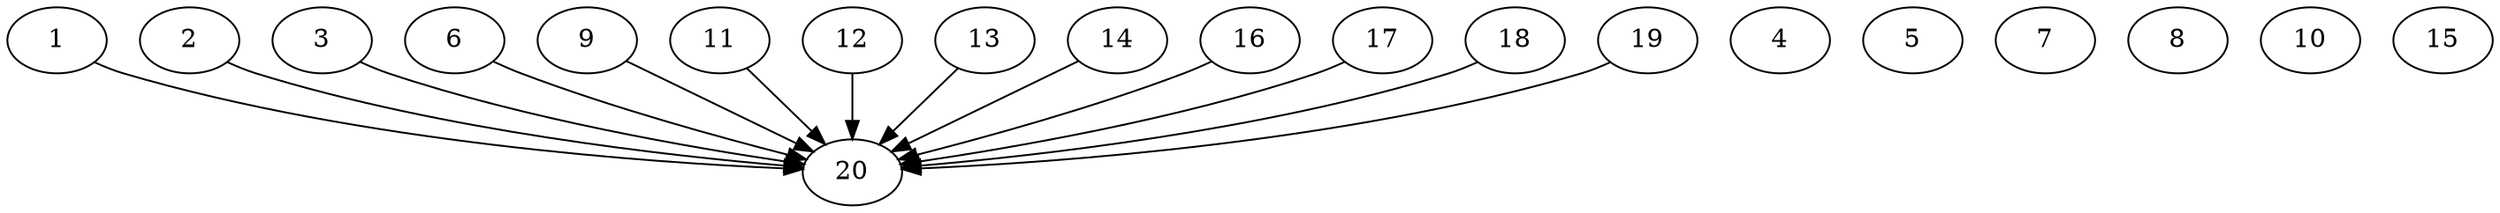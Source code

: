 // DAG automatically generated by daggen at Thu Oct  3 13:58:43 2019
// ./daggen --dot -n 20 --ccr 0.5 --fat 0.9 --regular 0.5 --density 0.9 --mindata 5242880 --maxdata 52428800 
digraph G {
  1 [size="89251840", alpha="0.07", expect_size="44625920"] 
  1 -> 20 [size ="44625920"]
  2 [size="47640576", alpha="0.11", expect_size="23820288"] 
  2 -> 20 [size ="23820288"]
  3 [size="85291008", alpha="0.12", expect_size="42645504"] 
  3 -> 20 [size ="42645504"]
  4 [size="74000384", alpha="0.13", expect_size="37000192"] 
  5 [size="82362368", alpha="0.01", expect_size="41181184"] 
  6 [size="21952512", alpha="0.04", expect_size="10976256"] 
  6 -> 20 [size ="10976256"]
  7 [size="47718400", alpha="0.01", expect_size="23859200"] 
  8 [size="46376960", alpha="0.09", expect_size="23188480"] 
  9 [size="47009792", alpha="0.19", expect_size="23504896"] 
  9 -> 20 [size ="23504896"]
  10 [size="95696896", alpha="0.17", expect_size="47848448"] 
  11 [size="41150464", alpha="0.05", expect_size="20575232"] 
  11 -> 20 [size ="20575232"]
  12 [size="73598976", alpha="0.18", expect_size="36799488"] 
  12 -> 20 [size ="36799488"]
  13 [size="28887040", alpha="0.18", expect_size="14443520"] 
  13 -> 20 [size ="14443520"]
  14 [size="85250048", alpha="0.00", expect_size="42625024"] 
  14 -> 20 [size ="42625024"]
  15 [size="49870848", alpha="0.18", expect_size="24935424"] 
  16 [size="56406016", alpha="0.07", expect_size="28203008"] 
  16 -> 20 [size ="28203008"]
  17 [size="75823104", alpha="0.03", expect_size="37911552"] 
  17 -> 20 [size ="37911552"]
  18 [size="80928768", alpha="0.10", expect_size="40464384"] 
  18 -> 20 [size ="40464384"]
  19 [size="30687232", alpha="0.11", expect_size="15343616"] 
  19 -> 20 [size ="15343616"]
  20 [size="28092416", alpha="0.06", expect_size="14046208"] 
}
